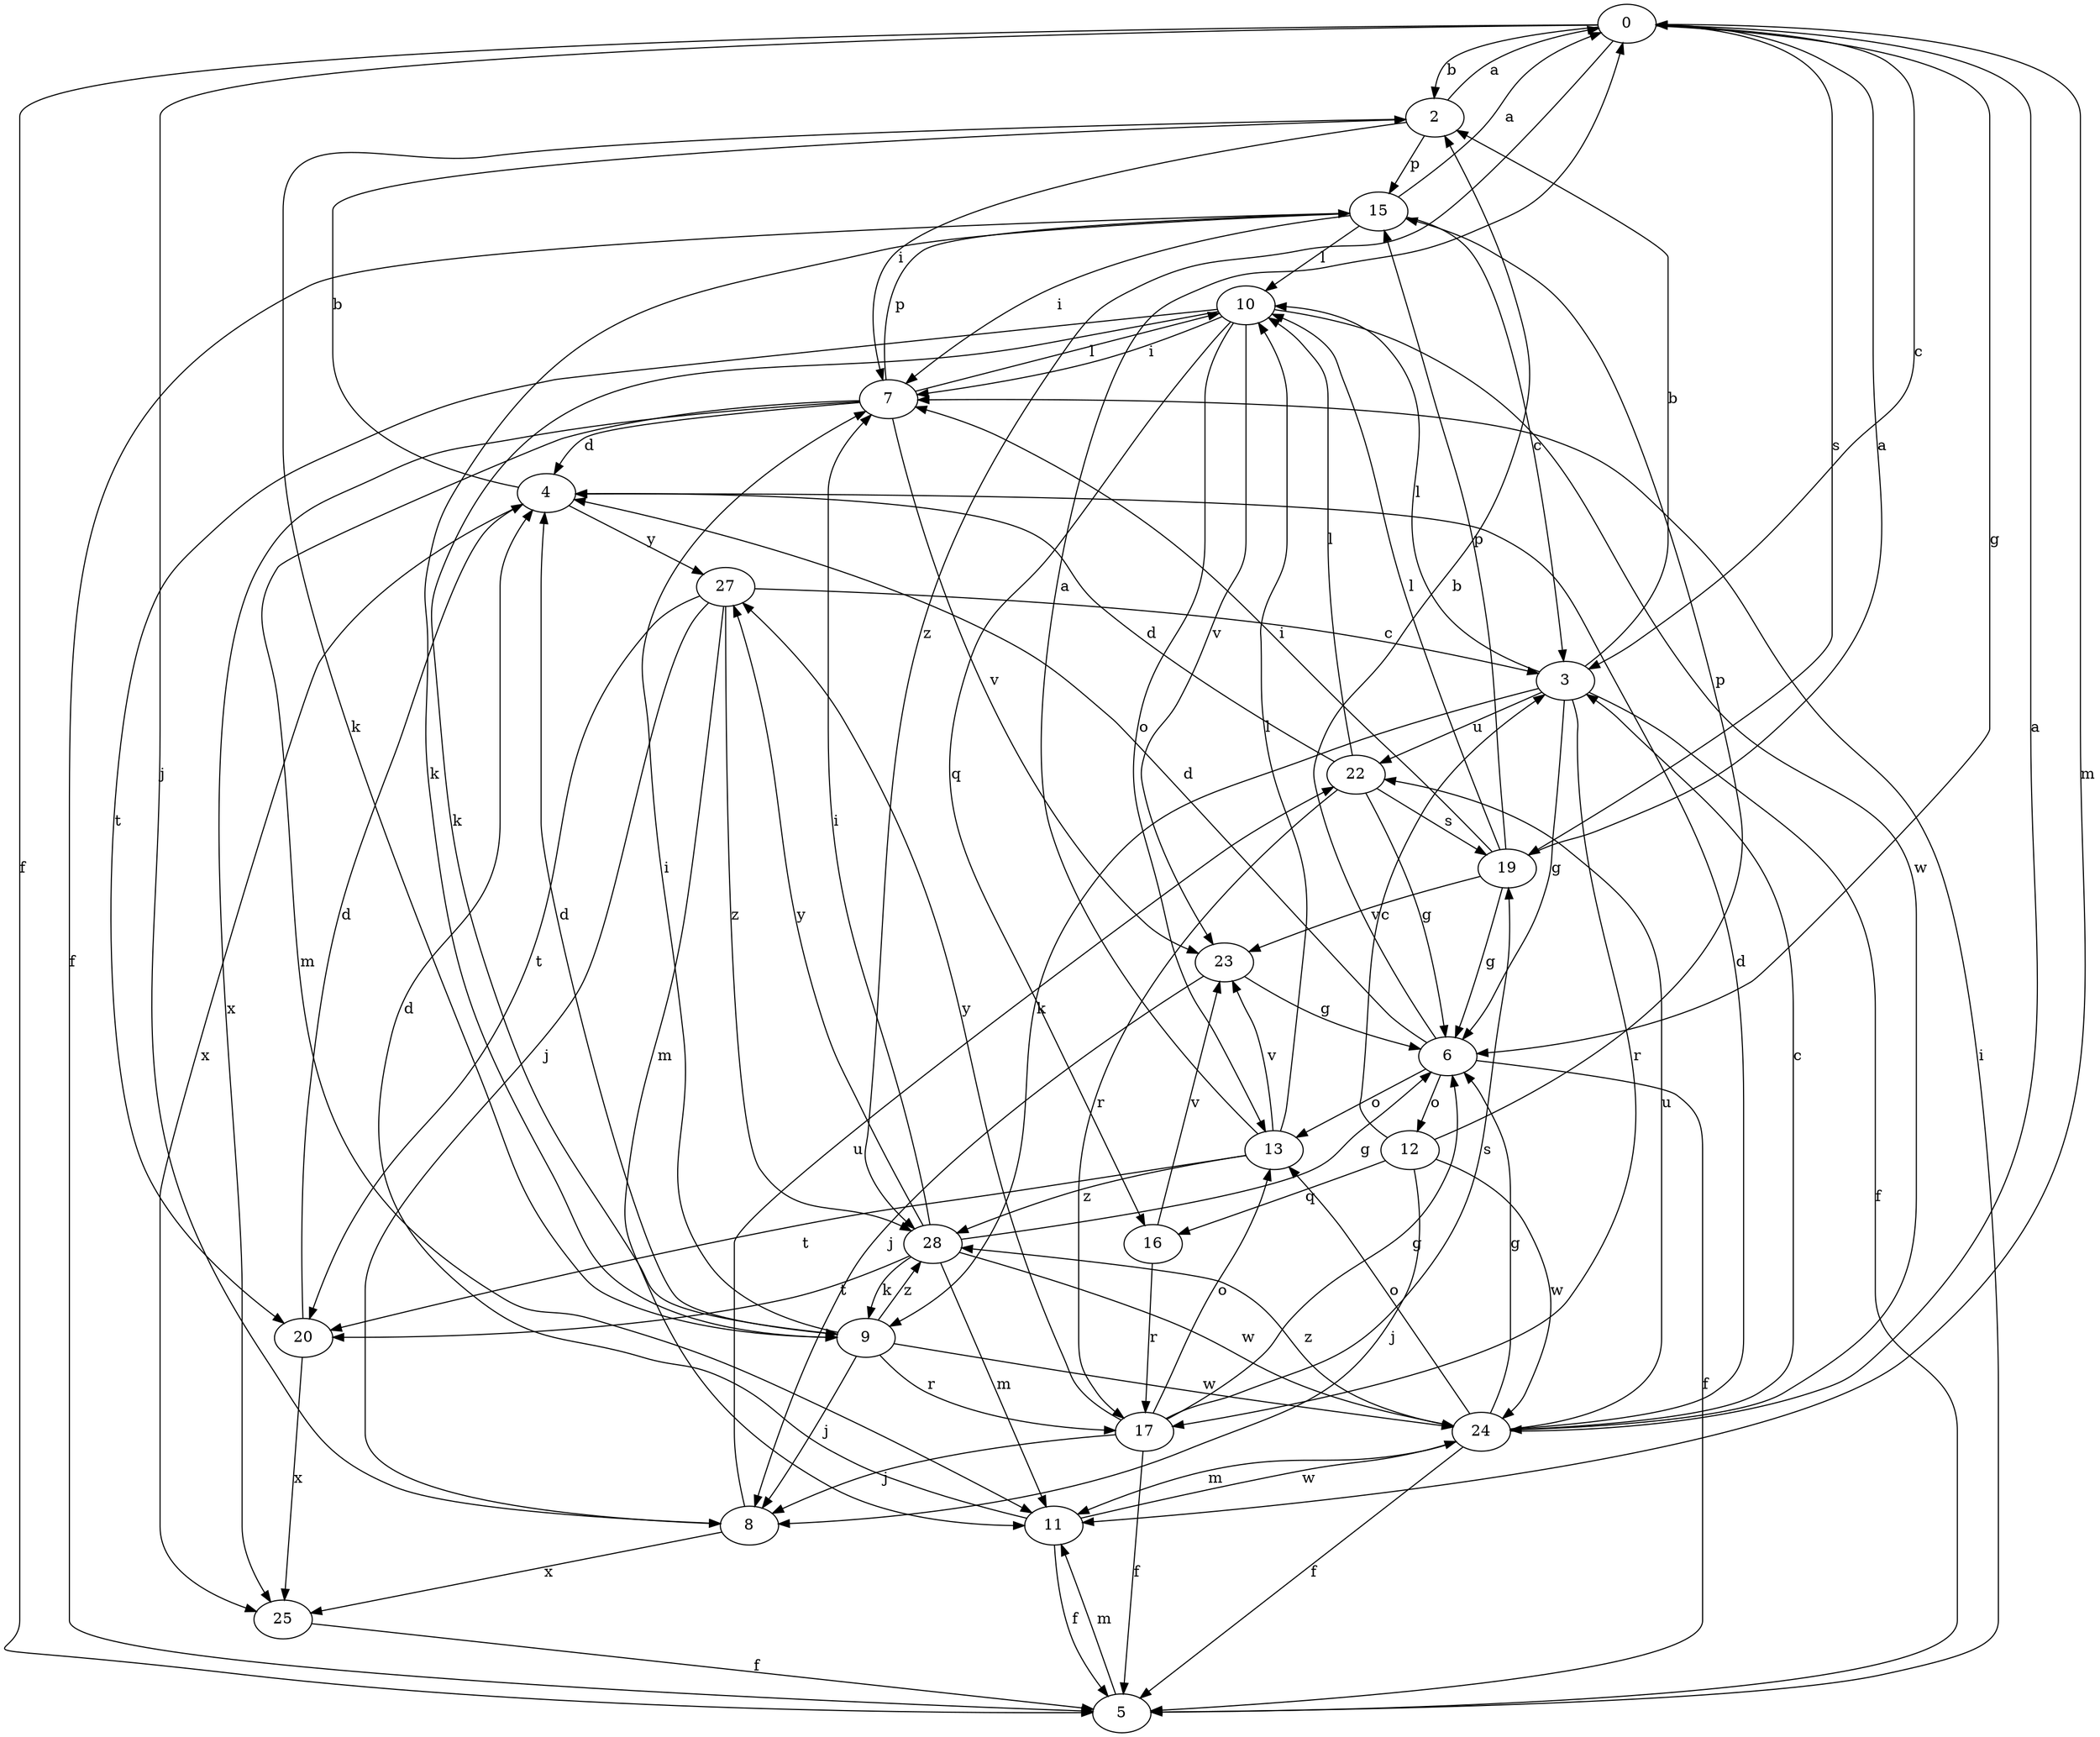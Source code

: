 strict digraph  {
0;
2;
3;
4;
5;
6;
7;
8;
9;
10;
11;
12;
13;
15;
16;
17;
19;
20;
22;
23;
24;
25;
27;
28;
0 -> 2  [label=b];
0 -> 3  [label=c];
0 -> 5  [label=f];
0 -> 6  [label=g];
0 -> 8  [label=j];
0 -> 11  [label=m];
0 -> 19  [label=s];
0 -> 28  [label=z];
2 -> 0  [label=a];
2 -> 7  [label=i];
2 -> 9  [label=k];
2 -> 15  [label=p];
3 -> 2  [label=b];
3 -> 5  [label=f];
3 -> 6  [label=g];
3 -> 9  [label=k];
3 -> 10  [label=l];
3 -> 17  [label=r];
3 -> 22  [label=u];
4 -> 2  [label=b];
4 -> 25  [label=x];
4 -> 27  [label=y];
5 -> 7  [label=i];
5 -> 11  [label=m];
6 -> 2  [label=b];
6 -> 4  [label=d];
6 -> 5  [label=f];
6 -> 12  [label=o];
6 -> 13  [label=o];
7 -> 4  [label=d];
7 -> 10  [label=l];
7 -> 11  [label=m];
7 -> 15  [label=p];
7 -> 23  [label=v];
7 -> 25  [label=x];
8 -> 22  [label=u];
8 -> 25  [label=x];
9 -> 4  [label=d];
9 -> 7  [label=i];
9 -> 8  [label=j];
9 -> 17  [label=r];
9 -> 24  [label=w];
9 -> 28  [label=z];
10 -> 7  [label=i];
10 -> 9  [label=k];
10 -> 13  [label=o];
10 -> 16  [label=q];
10 -> 20  [label=t];
10 -> 23  [label=v];
10 -> 24  [label=w];
11 -> 4  [label=d];
11 -> 5  [label=f];
11 -> 24  [label=w];
12 -> 3  [label=c];
12 -> 8  [label=j];
12 -> 15  [label=p];
12 -> 16  [label=q];
12 -> 24  [label=w];
13 -> 0  [label=a];
13 -> 10  [label=l];
13 -> 20  [label=t];
13 -> 23  [label=v];
13 -> 28  [label=z];
15 -> 0  [label=a];
15 -> 3  [label=c];
15 -> 5  [label=f];
15 -> 7  [label=i];
15 -> 9  [label=k];
15 -> 10  [label=l];
16 -> 17  [label=r];
16 -> 23  [label=v];
17 -> 5  [label=f];
17 -> 6  [label=g];
17 -> 8  [label=j];
17 -> 13  [label=o];
17 -> 19  [label=s];
17 -> 27  [label=y];
19 -> 0  [label=a];
19 -> 6  [label=g];
19 -> 7  [label=i];
19 -> 10  [label=l];
19 -> 15  [label=p];
19 -> 23  [label=v];
20 -> 4  [label=d];
20 -> 25  [label=x];
22 -> 4  [label=d];
22 -> 6  [label=g];
22 -> 10  [label=l];
22 -> 17  [label=r];
22 -> 19  [label=s];
23 -> 6  [label=g];
23 -> 8  [label=j];
24 -> 0  [label=a];
24 -> 3  [label=c];
24 -> 4  [label=d];
24 -> 5  [label=f];
24 -> 6  [label=g];
24 -> 11  [label=m];
24 -> 13  [label=o];
24 -> 22  [label=u];
24 -> 28  [label=z];
25 -> 5  [label=f];
27 -> 3  [label=c];
27 -> 8  [label=j];
27 -> 11  [label=m];
27 -> 20  [label=t];
27 -> 28  [label=z];
28 -> 6  [label=g];
28 -> 7  [label=i];
28 -> 9  [label=k];
28 -> 11  [label=m];
28 -> 20  [label=t];
28 -> 24  [label=w];
28 -> 27  [label=y];
}
